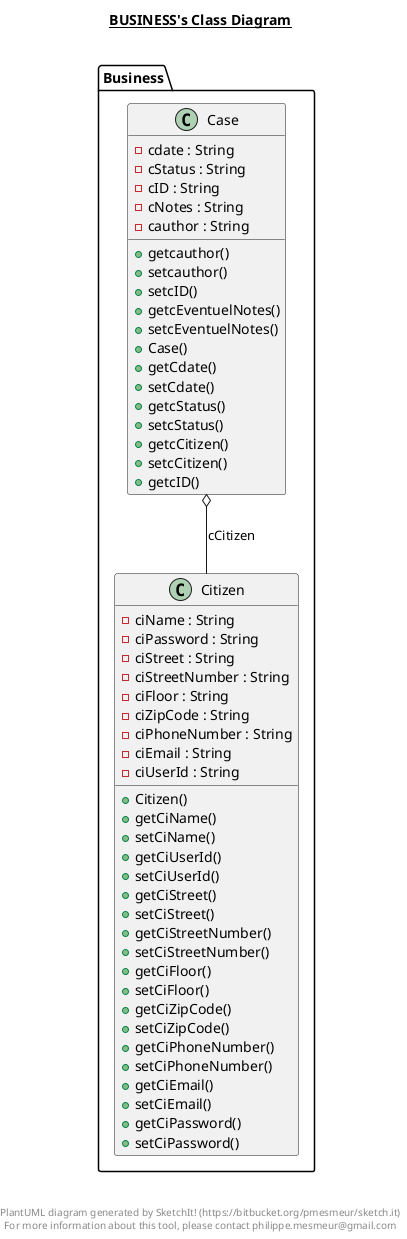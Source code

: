 @startuml

title __BUSINESS's Class Diagram__\n

  package Business {
    class Case {
        - cdate : String
        - cStatus : String
        - cID : String
        - cNotes : String
        - cauthor : String
        + getcauthor()
        + setcauthor()
        + setcID()
        + getcEventuelNotes()
        + setcEventuelNotes()
        + Case()
        + getCdate()
        + setCdate()
        + getcStatus()
        + setcStatus()
        + getcCitizen()
        + setcCitizen()
        + getcID()
    }
  }
  

  package Business {
    class Citizen {
        - ciName : String
        - ciPassword : String
        - ciStreet : String
        - ciStreetNumber : String
        - ciFloor : String
        - ciZipCode : String
        - ciPhoneNumber : String
        - ciEmail : String
        - ciUserId : String
        + Citizen()
        + getCiName()
        + setCiName()
        + getCiUserId()
        + setCiUserId()
        + getCiStreet()
        + setCiStreet()
        + getCiStreetNumber()
        + setCiStreetNumber()
        + getCiFloor()
        + setCiFloor()
        + getCiZipCode()
        + setCiZipCode()
        + getCiPhoneNumber()
        + setCiPhoneNumber()
        + getCiEmail()
        + setCiEmail()
        + getCiPassword()
        + setCiPassword()
    }
  }
  

  Case o-- Citizen : cCitizen


right footer


PlantUML diagram generated by SketchIt! (https://bitbucket.org/pmesmeur/sketch.it)
For more information about this tool, please contact philippe.mesmeur@gmail.com
endfooter

@enduml
